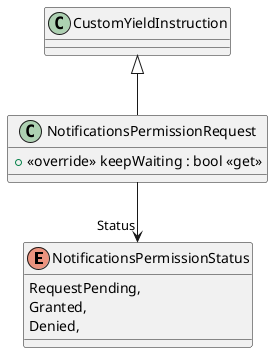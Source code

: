 @startuml
enum NotificationsPermissionStatus {
    RequestPending,
    Granted,
    Denied,
}
class NotificationsPermissionRequest {
    + <<override>> keepWaiting : bool <<get>>
}
CustomYieldInstruction <|-- NotificationsPermissionRequest
NotificationsPermissionRequest --> "Status" NotificationsPermissionStatus
@enduml
